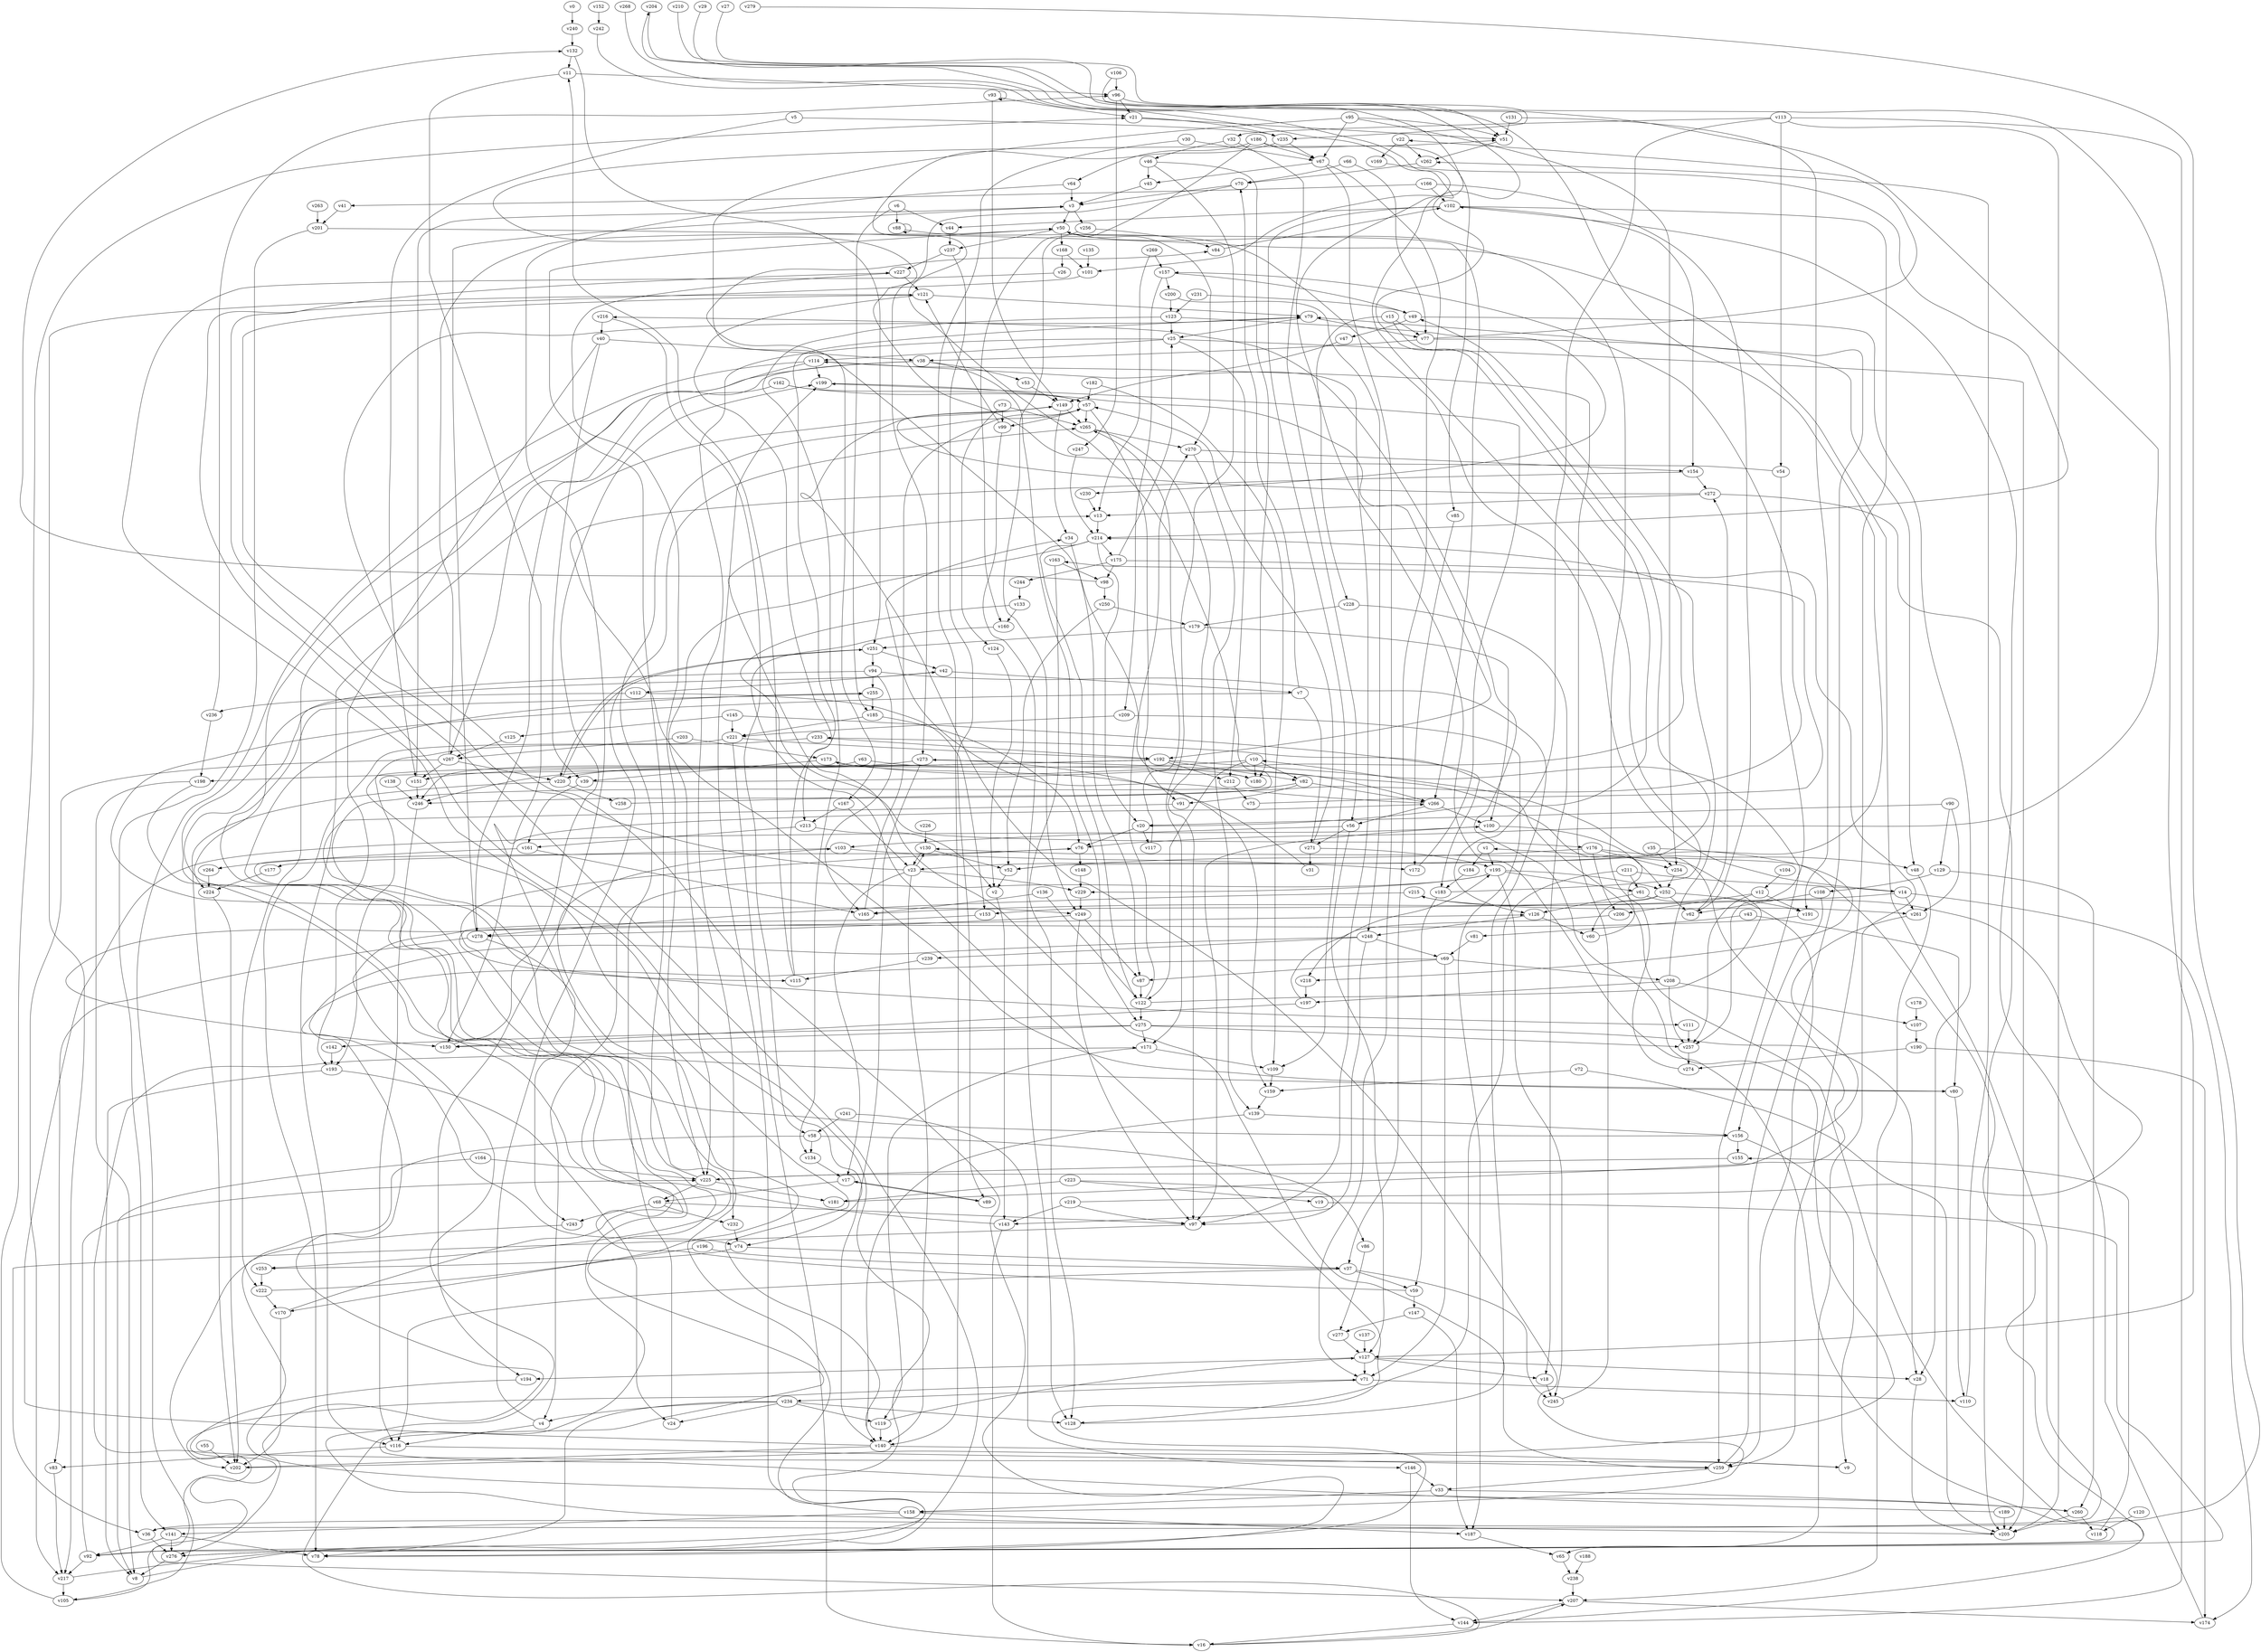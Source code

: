 // Benchmark game 415 - 280 vertices
// time_bound: 100
// targets: v32
digraph G {
    v0 [name="v0", player=0];
    v1 [name="v1", player=1];
    v2 [name="v2", player=1];
    v3 [name="v3", player=0];
    v4 [name="v4", player=1];
    v5 [name="v5", player=1];
    v6 [name="v6", player=0];
    v7 [name="v7", player=1];
    v8 [name="v8", player=0];
    v9 [name="v9", player=0];
    v10 [name="v10", player=1];
    v11 [name="v11", player=0];
    v12 [name="v12", player=1];
    v13 [name="v13", player=0];
    v14 [name="v14", player=0];
    v15 [name="v15", player=0];
    v16 [name="v16", player=0];
    v17 [name="v17", player=1];
    v18 [name="v18", player=0];
    v19 [name="v19", player=0];
    v20 [name="v20", player=0];
    v21 [name="v21", player=0];
    v22 [name="v22", player=1];
    v23 [name="v23", player=0];
    v24 [name="v24", player=0];
    v25 [name="v25", player=0];
    v26 [name="v26", player=1];
    v27 [name="v27", player=0];
    v28 [name="v28", player=1];
    v29 [name="v29", player=0];
    v30 [name="v30", player=0];
    v31 [name="v31", player=1];
    v32 [name="v32", player=0, target=1];
    v33 [name="v33", player=0];
    v34 [name="v34", player=1];
    v35 [name="v35", player=1];
    v36 [name="v36", player=0];
    v37 [name="v37", player=0];
    v38 [name="v38", player=0];
    v39 [name="v39", player=0];
    v40 [name="v40", player=0];
    v41 [name="v41", player=0];
    v42 [name="v42", player=1];
    v43 [name="v43", player=1];
    v44 [name="v44", player=0];
    v45 [name="v45", player=0];
    v46 [name="v46", player=1];
    v47 [name="v47", player=1];
    v48 [name="v48", player=1];
    v49 [name="v49", player=0];
    v50 [name="v50", player=1];
    v51 [name="v51", player=0];
    v52 [name="v52", player=1];
    v53 [name="v53", player=1];
    v54 [name="v54", player=1];
    v55 [name="v55", player=1];
    v56 [name="v56", player=1];
    v57 [name="v57", player=1];
    v58 [name="v58", player=0];
    v59 [name="v59", player=1];
    v60 [name="v60", player=0];
    v61 [name="v61", player=1];
    v62 [name="v62", player=0];
    v63 [name="v63", player=1];
    v64 [name="v64", player=0];
    v65 [name="v65", player=1];
    v66 [name="v66", player=0];
    v67 [name="v67", player=0];
    v68 [name="v68", player=1];
    v69 [name="v69", player=1];
    v70 [name="v70", player=1];
    v71 [name="v71", player=0];
    v72 [name="v72", player=1];
    v73 [name="v73", player=1];
    v74 [name="v74", player=0];
    v75 [name="v75", player=0];
    v76 [name="v76", player=1];
    v77 [name="v77", player=0];
    v78 [name="v78", player=1];
    v79 [name="v79", player=1];
    v80 [name="v80", player=0];
    v81 [name="v81", player=1];
    v82 [name="v82", player=0];
    v83 [name="v83", player=1];
    v84 [name="v84", player=1];
    v85 [name="v85", player=0];
    v86 [name="v86", player=1];
    v87 [name="v87", player=1];
    v88 [name="v88", player=1];
    v89 [name="v89", player=1];
    v90 [name="v90", player=1];
    v91 [name="v91", player=0];
    v92 [name="v92", player=0];
    v93 [name="v93", player=1];
    v94 [name="v94", player=0];
    v95 [name="v95", player=0];
    v96 [name="v96", player=1];
    v97 [name="v97", player=1];
    v98 [name="v98", player=1];
    v99 [name="v99", player=1];
    v100 [name="v100", player=1];
    v101 [name="v101", player=0];
    v102 [name="v102", player=1];
    v103 [name="v103", player=1];
    v104 [name="v104", player=0];
    v105 [name="v105", player=0];
    v106 [name="v106", player=0];
    v107 [name="v107", player=0];
    v108 [name="v108", player=1];
    v109 [name="v109", player=0];
    v110 [name="v110", player=1];
    v111 [name="v111", player=1];
    v112 [name="v112", player=1];
    v113 [name="v113", player=0];
    v114 [name="v114", player=1];
    v115 [name="v115", player=1];
    v116 [name="v116", player=1];
    v117 [name="v117", player=0];
    v118 [name="v118", player=0];
    v119 [name="v119", player=0];
    v120 [name="v120", player=1];
    v121 [name="v121", player=0];
    v122 [name="v122", player=0];
    v123 [name="v123", player=1];
    v124 [name="v124", player=0];
    v125 [name="v125", player=1];
    v126 [name="v126", player=1];
    v127 [name="v127", player=0];
    v128 [name="v128", player=1];
    v129 [name="v129", player=0];
    v130 [name="v130", player=1];
    v131 [name="v131", player=0];
    v132 [name="v132", player=1];
    v133 [name="v133", player=1];
    v134 [name="v134", player=1];
    v135 [name="v135", player=0];
    v136 [name="v136", player=1];
    v137 [name="v137", player=0];
    v138 [name="v138", player=0];
    v139 [name="v139", player=1];
    v140 [name="v140", player=0];
    v141 [name="v141", player=1];
    v142 [name="v142", player=0];
    v143 [name="v143", player=1];
    v144 [name="v144", player=1];
    v145 [name="v145", player=0];
    v146 [name="v146", player=0];
    v147 [name="v147", player=1];
    v148 [name="v148", player=1];
    v149 [name="v149", player=0];
    v150 [name="v150", player=0];
    v151 [name="v151", player=1];
    v152 [name="v152", player=0];
    v153 [name="v153", player=0];
    v154 [name="v154", player=0];
    v155 [name="v155", player=0];
    v156 [name="v156", player=0];
    v157 [name="v157", player=1];
    v158 [name="v158", player=1];
    v159 [name="v159", player=1];
    v160 [name="v160", player=0];
    v161 [name="v161", player=0];
    v162 [name="v162", player=0];
    v163 [name="v163", player=1];
    v164 [name="v164", player=0];
    v165 [name="v165", player=1];
    v166 [name="v166", player=1];
    v167 [name="v167", player=1];
    v168 [name="v168", player=0];
    v169 [name="v169", player=1];
    v170 [name="v170", player=1];
    v171 [name="v171", player=0];
    v172 [name="v172", player=0];
    v173 [name="v173", player=1];
    v174 [name="v174", player=0];
    v175 [name="v175", player=0];
    v176 [name="v176", player=0];
    v177 [name="v177", player=0];
    v178 [name="v178", player=0];
    v179 [name="v179", player=1];
    v180 [name="v180", player=0];
    v181 [name="v181", player=0];
    v182 [name="v182", player=0];
    v183 [name="v183", player=1];
    v184 [name="v184", player=1];
    v185 [name="v185", player=0];
    v186 [name="v186", player=1];
    v187 [name="v187", player=0];
    v188 [name="v188", player=0];
    v189 [name="v189", player=0];
    v190 [name="v190", player=0];
    v191 [name="v191", player=1];
    v192 [name="v192", player=1];
    v193 [name="v193", player=1];
    v194 [name="v194", player=0];
    v195 [name="v195", player=0];
    v196 [name="v196", player=1];
    v197 [name="v197", player=1];
    v198 [name="v198", player=1];
    v199 [name="v199", player=0];
    v200 [name="v200", player=0];
    v201 [name="v201", player=1];
    v202 [name="v202", player=0];
    v203 [name="v203", player=0];
    v204 [name="v204", player=0];
    v205 [name="v205", player=0];
    v206 [name="v206", player=0];
    v207 [name="v207", player=0];
    v208 [name="v208", player=0];
    v209 [name="v209", player=0];
    v210 [name="v210", player=1];
    v211 [name="v211", player=1];
    v212 [name="v212", player=1];
    v213 [name="v213", player=0];
    v214 [name="v214", player=0];
    v215 [name="v215", player=0];
    v216 [name="v216", player=1];
    v217 [name="v217", player=1];
    v218 [name="v218", player=0];
    v219 [name="v219", player=0];
    v220 [name="v220", player=0];
    v221 [name="v221", player=0];
    v222 [name="v222", player=1];
    v223 [name="v223", player=1];
    v224 [name="v224", player=1];
    v225 [name="v225", player=1];
    v226 [name="v226", player=1];
    v227 [name="v227", player=1];
    v228 [name="v228", player=0];
    v229 [name="v229", player=1];
    v230 [name="v230", player=0];
    v231 [name="v231", player=0];
    v232 [name="v232", player=0];
    v233 [name="v233", player=1];
    v234 [name="v234", player=1];
    v235 [name="v235", player=1];
    v236 [name="v236", player=1];
    v237 [name="v237", player=1];
    v238 [name="v238", player=1];
    v239 [name="v239", player=0];
    v240 [name="v240", player=0];
    v241 [name="v241", player=0];
    v242 [name="v242", player=0];
    v243 [name="v243", player=1];
    v244 [name="v244", player=1];
    v245 [name="v245", player=0];
    v246 [name="v246", player=0];
    v247 [name="v247", player=1];
    v248 [name="v248", player=1];
    v249 [name="v249", player=0];
    v250 [name="v250", player=1];
    v251 [name="v251", player=1];
    v252 [name="v252", player=1];
    v253 [name="v253", player=1];
    v254 [name="v254", player=1];
    v255 [name="v255", player=1];
    v256 [name="v256", player=0];
    v257 [name="v257", player=0];
    v258 [name="v258", player=1];
    v259 [name="v259", player=0];
    v260 [name="v260", player=1];
    v261 [name="v261", player=0];
    v262 [name="v262", player=1];
    v263 [name="v263", player=1];
    v264 [name="v264", player=1];
    v265 [name="v265", player=1];
    v266 [name="v266", player=1];
    v267 [name="v267", player=0];
    v268 [name="v268", player=0];
    v269 [name="v269", player=0];
    v270 [name="v270", player=1];
    v271 [name="v271", player=0];
    v272 [name="v272", player=0];
    v273 [name="v273", player=1];
    v274 [name="v274", player=0];
    v275 [name="v275", player=1];
    v276 [name="v276", player=1];
    v277 [name="v277", player=1];
    v278 [name="v278", player=1];
    v279 [name="v279", player=1];

    v0 -> v240;
    v1 -> v195;
    v2 -> v143;
    v3 -> v256;
    v4 -> v116;
    v5 -> v151;
    v6 -> v88;
    v7 -> v249 [constraint="t mod 2 == 0"];
    v8 -> v266 [constraint="t < 5"];
    v9 -> v171 [constraint="t mod 4 == 2"];
    v10 -> v122;
    v11 -> v150;
    v12 -> v191;
    v13 -> v214;
    v14 -> v174;
    v15 -> v52 [constraint="t < 15"];
    v16 -> v76 [constraint="t >= 1"];
    v17 -> v89;
    v18 -> v245;
    v19 -> v276 [constraint="t < 5"];
    v20 -> v117;
    v21 -> v51;
    v22 -> v262;
    v23 -> v121 [constraint="t >= 4"];
    v24 -> v57;
    v25 -> v205;
    v26 -> v74 [constraint="t mod 3 == 0"];
    v27 -> v127 [constraint="t mod 3 == 1"];
    v28 -> v205;
    v29 -> v235 [constraint="t >= 4"];
    v30 -> v67;
    v31 -> v273 [constraint="t < 6"];
    v32 -> v46;
    v33 -> v158;
    v34 -> v87;
    v35 -> v218 [constraint="t >= 1"];
    v36 -> v276;
    v37 -> v116;
    v38 -> v53;
    v39 -> v49 [constraint="t >= 4"];
    v40 -> v39;
    v41 -> v201;
    v42 -> v112;
    v43 -> v81;
    v44 -> v237;
    v45 -> v3;
    v46 -> v45;
    v47 -> v149 [constraint="t < 5"];
    v48 -> v207;
    v49 -> v47;
    v50 -> v168;
    v51 -> v262;
    v52 -> v2;
    v53 -> v149;
    v54 -> v51 [constraint="t mod 5 == 4"];
    v55 -> v202;
    v56 -> v127;
    v57 -> v99;
    v58 -> v134;
    v59 -> v255 [constraint="t mod 2 == 1"];
    v60 -> v173 [constraint="t mod 5 == 0"];
    v61 -> v259;
    v62 -> v272;
    v63 -> v180;
    v64 -> v3;
    v65 -> v238;
    v66 -> v70;
    v67 -> v45;
    v68 -> v97;
    v69 -> v276 [constraint="t < 9"];
    v70 -> v273;
    v71 -> v110;
    v72 -> v205;
    v73 -> v124;
    v74 -> v37;
    v75 -> v163 [constraint="t < 10"];
    v76 -> v148;
    v77 -> v22 [constraint="t >= 2"];
    v78 -> v79 [constraint="t < 13"];
    v79 -> v77;
    v80 -> v110;
    v81 -> v69;
    v82 -> v253 [constraint="t >= 4"];
    v83 -> v217;
    v84 -> v102 [constraint="t mod 5 == 2"];
    v85 -> v172;
    v86 -> v277;
    v87 -> v122;
    v88 -> v14 [constraint="t < 9"];
    v89 -> v17 [constraint="t mod 5 == 0"];
    v90 -> v261;
    v91 -> v111 [constraint="t < 11"];
    v92 -> v217;
    v93 -> v21;
    v94 -> v156 [constraint="t mod 3 == 0"];
    v95 -> v51;
    v96 -> v247;
    v97 -> v36 [constraint="t mod 3 == 0"];
    v98 -> v132 [constraint="t < 11"];
    v99 -> v121;
    v100 -> v97;
    v101 -> v92 [constraint="t mod 5 == 3"];
    v102 -> v259;
    v103 -> v177;
    v104 -> v12;
    v105 -> v71 [constraint="t >= 5"];
    v106 -> v76 [constraint="t < 6"];
    v107 -> v190;
    v108 -> v62;
    v109 -> v159;
    v110 -> v262;
    v111 -> v257;
    v112 -> v153;
    v113 -> v144;
    v114 -> v105;
    v115 -> v79;
    v116 -> v83;
    v117 -> v265;
    v118 -> v155;
    v119 -> v127;
    v120 -> v118;
    v121 -> v79;
    v122 -> v1 [constraint="t < 7"];
    v123 -> v230 [constraint="t < 7"];
    v124 -> v2;
    v125 -> v267;
    v126 -> v248;
    v127 -> v194;
    v128 -> v13 [constraint="t < 12"];
    v129 -> v108;
    v130 -> v23;
    v131 -> v51;
    v132 -> v251;
    v133 -> v176 [constraint="t mod 4 == 1"];
    v134 -> v17;
    v135 -> v101;
    v136 -> v165;
    v137 -> v127;
    v138 -> v246;
    v139 -> v140;
    v140 -> v100 [constraint="t >= 3"];
    v141 -> v92;
    v142 -> v193;
    v143 -> v42 [constraint="t < 15"];
    v144 -> v233 [constraint="t >= 3"];
    v145 -> v183;
    v146 -> v33;
    v147 -> v187;
    v148 -> v229;
    v149 -> v158 [constraint="t mod 5 == 1"];
    v150 -> v199;
    v151 -> v3;
    v152 -> v242;
    v153 -> v115 [constraint="t >= 3"];
    v154 -> v80 [constraint="t >= 2"];
    v155 -> v225;
    v156 -> v9;
    v157 -> v49;
    v158 -> v187;
    v159 -> v139;
    v160 -> v78 [constraint="t mod 4 == 1"];
    v161 -> v264;
    v162 -> v192 [constraint="t >= 4"];
    v163 -> v128;
    v164 -> v8;
    v165 -> v57;
    v166 -> v41;
    v167 -> v213;
    v168 -> v101;
    v169 -> v214 [constraint="t mod 4 == 0"];
    v170 -> v255 [constraint="t >= 1"];
    v171 -> v119;
    v172 -> v199;
    v173 -> v159;
    v174 -> v102 [constraint="t >= 5"];
    v175 -> v98;
    v176 -> v254;
    v177 -> v224;
    v178 -> v107;
    v179 -> v251;
    v180 -> v84 [constraint="t >= 5"];
    v181 -> v10 [constraint="t >= 3"];
    v182 -> v57;
    v183 -> v204 [constraint="t >= 4"];
    v184 -> v183;
    v185 -> v76;
    v186 -> v85;
    v187 -> v65;
    v188 -> v238;
    v189 -> v76 [constraint="t < 14"];
    v190 -> v274;
    v191 -> v150 [constraint="t mod 2 == 0"];
    v192 -> v140 [constraint="t >= 3"];
    v193 -> v24;
    v194 -> v207 [constraint="t >= 5"];
    v195 -> v4;
    v196 -> v170;
    v197 -> v150 [constraint="t mod 5 == 1"];
    v198 -> v80 [constraint="t < 13"];
    v199 -> v57;
    v200 -> v123;
    v201 -> v36 [constraint="t mod 5 == 2"];
    v202 -> v216 [constraint="t < 9"];
    v203 -> v173;
    v204 -> v20 [constraint="t mod 2 == 1"];
    v205 -> v126 [constraint="t mod 5 == 2"];
    v206 -> v218 [constraint="t >= 1"];
    v207 -> v174;
    v208 -> v257;
    v209 -> v221;
    v210 -> v23 [constraint="t >= 3"];
    v211 -> v14;
    v212 -> v75;
    v213 -> v161;
    v214 -> v225;
    v215 -> v261;
    v216 -> v40;
    v217 -> v227 [constraint="t mod 2 == 0"];
    v218 -> v197;
    v219 -> v215 [constraint="t < 7"];
    v220 -> v258;
    v221 -> v16;
    v222 -> v103 [constraint="t >= 2"];
    v223 -> v143 [constraint="t mod 2 == 0"];
    v224 -> v202;
    v225 -> v50;
    v226 -> v130;
    v227 -> v121;
    v228 -> v18;
    v229 -> v249;
    v230 -> v13;
    v231 -> v49;
    v232 -> v74;
    v233 -> v192;
    v234 -> v128;
    v235 -> v246 [constraint="t >= 5"];
    v236 -> v96;
    v237 -> v89;
    v238 -> v207;
    v239 -> v115;
    v240 -> v132;
    v241 -> v146;
    v242 -> v101 [constraint="t mod 3 == 1"];
    v243 -> v260 [constraint="t mod 5 == 4"];
    v244 -> v133;
    v245 -> v114;
    v246 -> v116;
    v247 -> v214;
    v248 -> v74 [constraint="t < 5"];
    v249 -> v87;
    v250 -> v52;
    v251 -> v42;
    v252 -> v62;
    v253 -> v222;
    v254 -> v252;
    v255 -> v185;
    v256 -> v84;
    v257 -> v274;
    v258 -> v157 [constraint="t mod 3 == 1"];
    v259 -> v33;
    v260 -> v205;
    v261 -> v225 [constraint="t mod 5 == 3"];
    v262 -> v70;
    v263 -> v201;
    v264 -> v224;
    v265 -> v270;
    v266 -> v34 [constraint="t mod 5 == 1"];
    v267 -> v220;
    v268 -> v92 [constraint="t >= 2"];
    v269 -> v157;
    v270 -> v139;
    v271 -> v31;
    v272 -> v149 [constraint="t mod 3 == 1"];
    v273 -> v266;
    v274 -> v50;
    v275 -> v171;
    v276 -> v130 [constraint="t < 9"];
    v277 -> v127;
    v278 -> v243;
    v279 -> v36 [constraint="t >= 5"];
    v176 -> v48;
    v271 -> v57;
    v33 -> v260;
    v70 -> v3;
    v203 -> v267;
    v127 -> v18;
    v132 -> v11;
    v185 -> v221;
    v82 -> v266;
    v16 -> v207;
    v200 -> v248;
    v234 -> v24;
    v217 -> v105;
    v269 -> v13;
    v208 -> v214;
    v237 -> v227;
    v236 -> v198;
    v195 -> v252;
    v129 -> v260;
    v77 -> v48;
    v168 -> v26;
    v140 -> v9;
    v7 -> v70;
    v175 -> v244;
    v94 -> v259;
    v272 -> v13;
    v12 -> v206;
    v192 -> v259;
    v201 -> v141;
    v113 -> v54;
    v94 -> v165;
    v56 -> v103;
    v59 -> v147;
    v116 -> v259;
    v251 -> v220;
    v73 -> v99;
    v158 -> v199;
    v223 -> v19;
    v58 -> v202;
    v4 -> v265;
    v42 -> v7;
    v38 -> v224;
    v57 -> v91;
    v94 -> v255;
    v170 -> v202;
    v1 -> v184;
    v231 -> v123;
    v227 -> v225;
    v63 -> v246;
    v186 -> v67;
    v22 -> v169;
    v158 -> v141;
    v93 -> v149;
    v183 -> v59;
    v30 -> v140;
    v144 -> v16;
    v163 -> v98;
    v10 -> v246;
    v186 -> v64;
    v23 -> v229;
    v21 -> v235;
    v10 -> v82;
    v190 -> v174;
    v275 -> v28;
    v252 -> v191;
    v275 -> v142;
    v140 -> v202;
    v54 -> v257;
    v38 -> v267;
    v25 -> v232;
    v162 -> v57;
    v173 -> v39;
    v219 -> v97;
    v219 -> v143;
    v192 -> v198;
    v176 -> v206;
    v43 -> v80;
    v23 -> v140;
    v166 -> v102;
    v50 -> v270;
    v69 -> v71;
    v179 -> v100;
    v57 -> v265;
    v67 -> v71;
    v213 -> v2;
    v14 -> v261;
    v248 -> v97;
    v267 -> v217;
    v79 -> v25;
    v162 -> v278;
    v225 -> v68;
    v6 -> v185;
    v266 -> v56;
    v145 -> v125;
    v71 -> v234;
    v234 -> v4;
    v235 -> v67;
    v67 -> v37;
    v40 -> v193;
    v103 -> v172;
    v88 -> v88;
    v96 -> v21;
    v272 -> v205;
    v211 -> v61;
    v114 -> v199;
    v6 -> v44;
    v216 -> v58;
    v95 -> v67;
    v112 -> v236;
    v82 -> v91;
    v56 -> v271;
    v131 -> v191;
    v248 -> v239;
    v233 -> v193;
    v149 -> v265;
    v151 -> v246;
    v127 -> v71;
    v37 -> v59;
    v121 -> v217;
    v223 -> v181;
    v95 -> v254;
    v214 -> v175;
    v260 -> v118;
    v114 -> v97;
    v106 -> v96;
    v266 -> v100;
    v195 -> v229;
    v113 -> v205;
    v98 -> v250;
    v198 -> v8;
    v221 -> v78;
    v77 -> v38;
    v270 -> v154;
    v241 -> v58;
    v40 -> v38;
    v90 -> v20;
    v249 -> v278;
    v123 -> v134;
    v115 -> v11;
    v92 -> v225;
    v248 -> v69;
    v25 -> v212;
    v157 -> v200;
    v196 -> v37;
    v214 -> v20;
    v15 -> v77;
    v192 -> v212;
    v143 -> v16;
    v136 -> v122;
    v102 -> v154;
    v90 -> v129;
    v105 -> v21;
    v278 -> v83;
    v252 -> v60;
    v133 -> v160;
    v72 -> v159;
    v49 -> v28;
    v99 -> v128;
    v127 -> v28;
    v108 -> v156;
    v221 -> v192;
    v182 -> v109;
    v69 -> v87;
    v166 -> v62;
    v193 -> v8;
    v146 -> v144;
    v147 -> v277;
    v50 -> v266;
    v139 -> v156;
    v58 -> v86;
    v95 -> v167;
    v38 -> v275;
    v249 -> v97;
    v259 -> v79;
    v225 -> v181;
    v114 -> v222;
    v276 -> v8;
    v121 -> v213;
    v141 -> v78;
    v171 -> v109;
    v273 -> v220;
    v167 -> v23;
    v12 -> v257;
    v197 -> v195;
    v17 -> v68;
    v7 -> v271;
    v5 -> v235;
    v252 -> v153;
    v228 -> v179;
    v113 -> v32;
    v186 -> v249;
    v215 -> v278;
    v149 -> v116;
    v208 -> v197;
    v273 -> v140;
    v220 -> v202;
    v20 -> v76;
    v15 -> v228;
    v211 -> v128;
    v39 -> v161;
    v267 -> v50;
    v61 -> v126;
    v154 -> v272;
    v251 -> v94;
    v35 -> v254;
    v123 -> v25;
    v250 -> v179;
    v275 -> v257;
    v69 -> v208;
    v234 -> v119;
    v50 -> v237;
    v265 -> v97;
    v157 -> v209;
    v161 -> v165;
    v192 -> v151;
    v175 -> v65;
    v271 -> v195;
    v119 -> v140;
    v214 -> v122;
    v149 -> v34;
    v37 -> v245;
    v156 -> v155;
    v189 -> v205;
    v46 -> v180;
    v278 -> v3;
    v130 -> v52;
    v100 -> v252;
    v145 -> v221;
    v122 -> v270;
    v222 -> v170;
    v175 -> v25;
    v207 -> v144;
    v14 -> v165;
    v68 -> v232;
    v102 -> v44;
    v46 -> v171;
    v141 -> v276;
    v192 -> v82;
    v25 -> v114;
    v195 -> v61;
    v220 -> v251;
    v113 -> v126;
    v66 -> v77;
    v267 -> v151;
    v23 -> v130;
    v275 -> v150;
    v73 -> v265;
    v209 -> v187;
    v11 -> v96;
    v68 -> v243;
    v96 -> v51;
    v195 -> v245;
    v122 -> v275;
    v3 -> v50;
    v164 -> v225;
    v176 -> v52;
    v23 -> v17;
    v102 -> v109;
    v10 -> v180;
    v256 -> v160;
    v234 -> v78;
    v208 -> v107;
    v64 -> v194;
    v126 -> v60;
    v93 -> v93;
    v32 -> v56;
    v74 -> v253;
}

